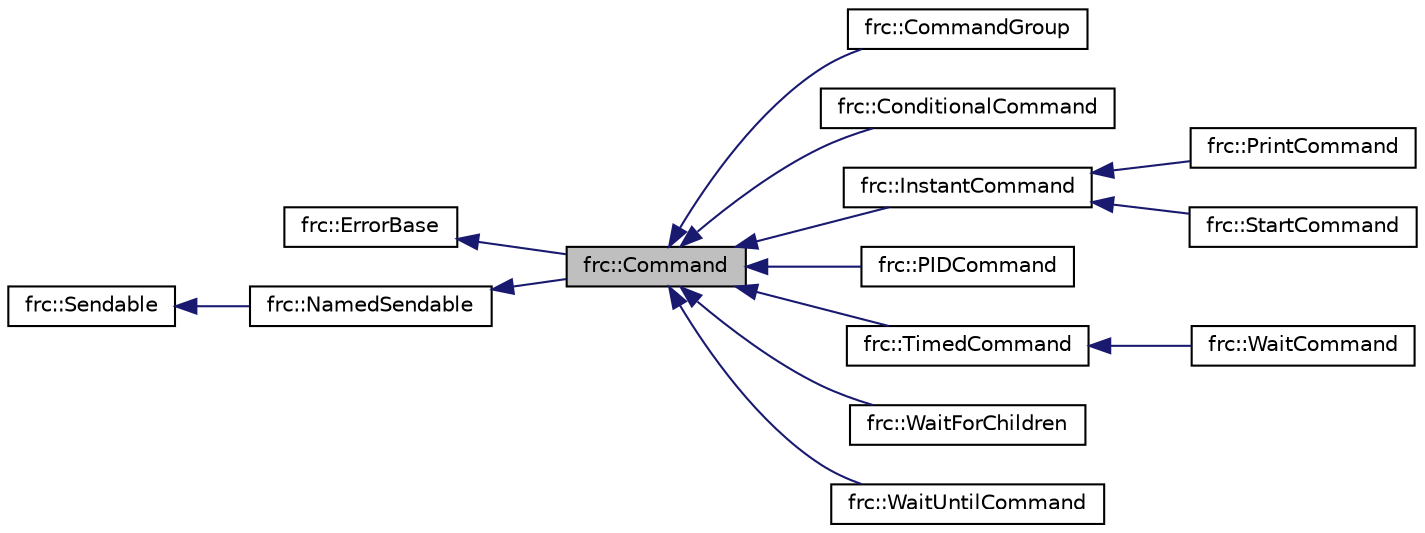 digraph "frc::Command"
{
  edge [fontname="Helvetica",fontsize="10",labelfontname="Helvetica",labelfontsize="10"];
  node [fontname="Helvetica",fontsize="10",shape=record];
  rankdir="LR";
  Node1 [label="frc::Command",height=0.2,width=0.4,color="black", fillcolor="grey75", style="filled", fontcolor="black"];
  Node2 -> Node1 [dir="back",color="midnightblue",fontsize="10",style="solid",fontname="Helvetica"];
  Node2 [label="frc::ErrorBase",height=0.2,width=0.4,color="black", fillcolor="white", style="filled",URL="$classfrc_1_1ErrorBase.html",tooltip="Base class for most objects. "];
  Node3 -> Node1 [dir="back",color="midnightblue",fontsize="10",style="solid",fontname="Helvetica"];
  Node3 [label="frc::NamedSendable",height=0.2,width=0.4,color="black", fillcolor="white", style="filled",URL="$classfrc_1_1NamedSendable.html",tooltip="The interface for sendable objects that gives the sendable a default name in the Smart Dashboard..."];
  Node4 -> Node3 [dir="back",color="midnightblue",fontsize="10",style="solid",fontname="Helvetica"];
  Node4 [label="frc::Sendable",height=0.2,width=0.4,color="black", fillcolor="white", style="filled",URL="$classfrc_1_1Sendable.html"];
  Node1 -> Node5 [dir="back",color="midnightblue",fontsize="10",style="solid",fontname="Helvetica"];
  Node5 [label="frc::CommandGroup",height=0.2,width=0.4,color="black", fillcolor="white", style="filled",URL="$classfrc_1_1CommandGroup.html",tooltip="A CommandGroup is a list of commands which are executed in sequence. "];
  Node1 -> Node6 [dir="back",color="midnightblue",fontsize="10",style="solid",fontname="Helvetica"];
  Node6 [label="frc::ConditionalCommand",height=0.2,width=0.4,color="black", fillcolor="white", style="filled",URL="$classfrc_1_1ConditionalCommand.html",tooltip="A ConditionalCommand is a Command that starts one of two commands. "];
  Node1 -> Node7 [dir="back",color="midnightblue",fontsize="10",style="solid",fontname="Helvetica"];
  Node7 [label="frc::InstantCommand",height=0.2,width=0.4,color="black", fillcolor="white", style="filled",URL="$classfrc_1_1InstantCommand.html",tooltip="This command will execute once, then finish immediately afterward. "];
  Node7 -> Node8 [dir="back",color="midnightblue",fontsize="10",style="solid",fontname="Helvetica"];
  Node8 [label="frc::PrintCommand",height=0.2,width=0.4,color="black", fillcolor="white", style="filled",URL="$classfrc_1_1PrintCommand.html"];
  Node7 -> Node9 [dir="back",color="midnightblue",fontsize="10",style="solid",fontname="Helvetica"];
  Node9 [label="frc::StartCommand",height=0.2,width=0.4,color="black", fillcolor="white", style="filled",URL="$classfrc_1_1StartCommand.html"];
  Node1 -> Node10 [dir="back",color="midnightblue",fontsize="10",style="solid",fontname="Helvetica"];
  Node10 [label="frc::PIDCommand",height=0.2,width=0.4,color="black", fillcolor="white", style="filled",URL="$classfrc_1_1PIDCommand.html"];
  Node1 -> Node11 [dir="back",color="midnightblue",fontsize="10",style="solid",fontname="Helvetica"];
  Node11 [label="frc::TimedCommand",height=0.2,width=0.4,color="black", fillcolor="white", style="filled",URL="$classfrc_1_1TimedCommand.html",tooltip="A TimedCommand will wait for a timeout before finishing. "];
  Node11 -> Node12 [dir="back",color="midnightblue",fontsize="10",style="solid",fontname="Helvetica"];
  Node12 [label="frc::WaitCommand",height=0.2,width=0.4,color="black", fillcolor="white", style="filled",URL="$classfrc_1_1WaitCommand.html"];
  Node1 -> Node13 [dir="back",color="midnightblue",fontsize="10",style="solid",fontname="Helvetica"];
  Node13 [label="frc::WaitForChildren",height=0.2,width=0.4,color="black", fillcolor="white", style="filled",URL="$classfrc_1_1WaitForChildren.html"];
  Node1 -> Node14 [dir="back",color="midnightblue",fontsize="10",style="solid",fontname="Helvetica"];
  Node14 [label="frc::WaitUntilCommand",height=0.2,width=0.4,color="black", fillcolor="white", style="filled",URL="$classfrc_1_1WaitUntilCommand.html"];
}
